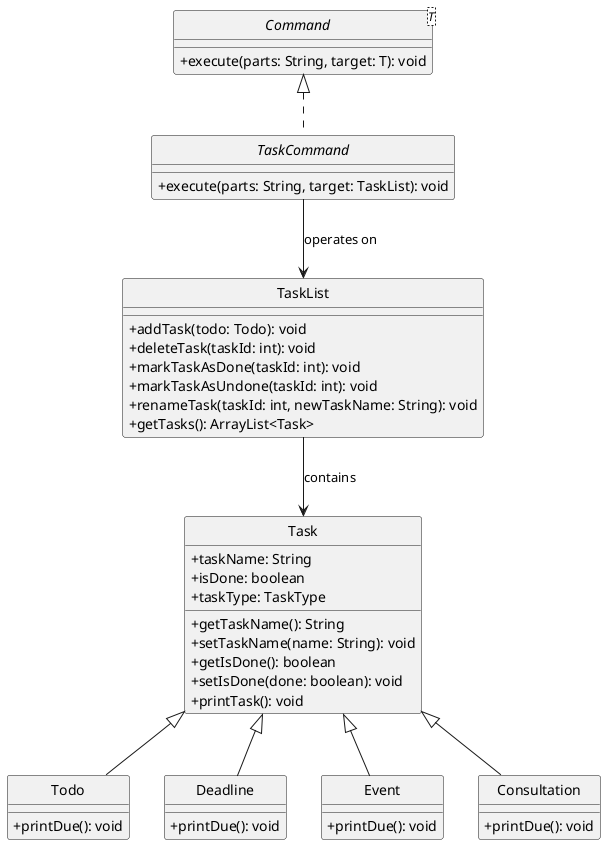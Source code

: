 @startuml

hide circle
skinparam classAttributeIconSize 0

interface Command<T> {
    + execute(parts: String, target: T): void
}

abstract class TaskCommand {
    + execute(parts: String, target: TaskList): void
}

class TaskList {
    + addTask(todo: Todo): void
    + deleteTask(taskId: int): void
    + markTaskAsDone(taskId: int): void
    + markTaskAsUndone(taskId: int): void
    + renameTask(taskId: int, newTaskName: String): void
    + getTasks(): ArrayList<Task>
}

class Task {
    + taskName: String
    + isDone: boolean
    + taskType: TaskType
    + getTaskName(): String
    + setTaskName(name: String): void
    + getIsDone(): boolean
    + setIsDone(done: boolean): void
    + printTask(): void
}

class Todo {
    + printDue(): void
}
class Deadline {
    + printDue(): void
}
class Event {
    + printDue(): void
}
class Consultation {
    + printDue(): void
}

Command <|.. TaskCommand
TaskCommand --> TaskList : operates on

TaskList --> Task : contains
Task <|-- Todo
Task <|-- Deadline
Task <|-- Event
Task <|-- Consultation

@enduml
